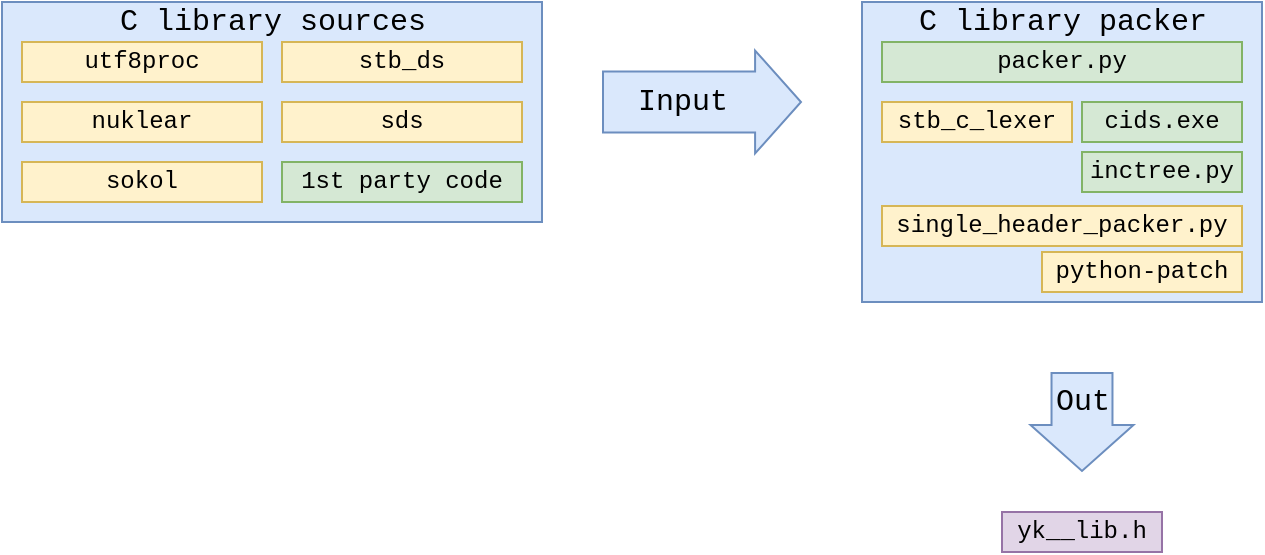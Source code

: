 <mxfile version="16.1.2" type="device"><diagram id="ofDp9blmWWBRYpKhytV4" name="Page-1"><mxGraphModel dx="1591" dy="922" grid="1" gridSize="10" guides="1" tooltips="1" connect="1" arrows="1" fold="1" page="1" pageScale="1" pageWidth="827" pageHeight="1169" math="0" shadow="0"><root><mxCell id="0"/><mxCell id="1" parent="0"/><mxCell id="70-6FRPX40fHreuvuvBI-17" value="" style="rounded=0;whiteSpace=wrap;html=1;fontFamily=Courier New;fontSize=15;fillColor=#dae8fc;strokeColor=#6c8ebf;" vertex="1" parent="1"><mxGeometry x="100" y="160" width="270" height="110" as="geometry"/></mxCell><mxCell id="70-6FRPX40fHreuvuvBI-9" value="" style="rounded=0;whiteSpace=wrap;html=1;fontFamily=Courier New;fillColor=#dae8fc;strokeColor=#6c8ebf;" vertex="1" parent="1"><mxGeometry x="530" y="160" width="200" height="150" as="geometry"/></mxCell><mxCell id="70-6FRPX40fHreuvuvBI-4" value="stb_ds" style="rounded=0;whiteSpace=wrap;html=1;fontFamily=Courier New;fillColor=#fff2cc;strokeColor=#d6b656;" vertex="1" parent="1"><mxGeometry x="240" y="180" width="120" height="20" as="geometry"/></mxCell><mxCell id="70-6FRPX40fHreuvuvBI-6" value="cids.exe" style="rounded=0;whiteSpace=wrap;html=1;fontFamily=Courier New;fillColor=#d5e8d4;strokeColor=#82b366;" vertex="1" parent="1"><mxGeometry x="640" y="210" width="80" height="20" as="geometry"/></mxCell><mxCell id="70-6FRPX40fHreuvuvBI-7" value="packer.py" style="rounded=0;whiteSpace=wrap;html=1;fontFamily=Courier New;fillColor=#d5e8d4;strokeColor=#82b366;" vertex="1" parent="1"><mxGeometry x="540" y="180" width="180" height="20" as="geometry"/></mxCell><mxCell id="70-6FRPX40fHreuvuvBI-8" value="inctree.py" style="rounded=0;whiteSpace=wrap;html=1;fontFamily=Courier New;fillColor=#d5e8d4;strokeColor=#82b366;" vertex="1" parent="1"><mxGeometry x="640" y="235" width="80" height="20" as="geometry"/></mxCell><mxCell id="70-6FRPX40fHreuvuvBI-10" value="&lt;span style=&quot;font-size: 15px;&quot;&gt;&lt;span style=&quot;font-size: 15px;&quot;&gt;C library packer&lt;/span&gt;&lt;/span&gt;" style="text;html=1;align=center;verticalAlign=middle;resizable=0;points=[];autosize=1;strokeColor=none;fillColor=none;fontFamily=Courier New;fontStyle=0;fontSize=15;rounded=0;" vertex="1" parent="1"><mxGeometry x="550" y="160" width="160" height="20" as="geometry"/></mxCell><mxCell id="70-6FRPX40fHreuvuvBI-11" value="utf8proc" style="rounded=0;whiteSpace=wrap;html=1;fontFamily=Courier New;fillColor=#fff2cc;strokeColor=#d6b656;" vertex="1" parent="1"><mxGeometry x="110" y="180" width="120" height="20" as="geometry"/></mxCell><mxCell id="70-6FRPX40fHreuvuvBI-12" value="nuklear" style="rounded=0;whiteSpace=wrap;html=1;fontFamily=Courier New;fillColor=#fff2cc;strokeColor=#d6b656;" vertex="1" parent="1"><mxGeometry x="110" y="210" width="120" height="20" as="geometry"/></mxCell><mxCell id="70-6FRPX40fHreuvuvBI-16" value="" style="shape=flexArrow;endArrow=classic;html=1;fontFamily=Courier New;fontSize=15;fillColor=#dae8fc;strokeColor=#6c8ebf;width=30.476;endSize=7.319;rounded=0;" edge="1" parent="1"><mxGeometry width="50" height="50" relative="1" as="geometry"><mxPoint x="400" y="210" as="sourcePoint"/><mxPoint x="500" y="210" as="targetPoint"/></mxGeometry></mxCell><mxCell id="70-6FRPX40fHreuvuvBI-22" value="Input" style="edgeLabel;html=1;align=center;verticalAlign=middle;resizable=0;points=[];fontSize=15;fontFamily=Courier New;labelBackgroundColor=none;rounded=0;" vertex="1" connectable="0" parent="70-6FRPX40fHreuvuvBI-16"><mxGeometry x="-0.21" y="-5" relative="1" as="geometry"><mxPoint y="-5" as="offset"/></mxGeometry></mxCell><mxCell id="70-6FRPX40fHreuvuvBI-18" value="&lt;span style=&quot;font-size: 15px&quot;&gt;&lt;span style=&quot;font-size: 15px&quot;&gt;C library sources&lt;/span&gt;&lt;/span&gt;" style="text;html=1;align=center;verticalAlign=middle;resizable=0;points=[];autosize=1;strokeColor=none;fillColor=none;fontFamily=Courier New;fontStyle=0;fontSize=15;rounded=0;" vertex="1" parent="1"><mxGeometry x="150" y="160" width="170" height="20" as="geometry"/></mxCell><mxCell id="70-6FRPX40fHreuvuvBI-19" value="single_header_packer.py" style="rounded=0;whiteSpace=wrap;html=1;fontFamily=Courier New;fillColor=#fff2cc;strokeColor=#d6b656;" vertex="1" parent="1"><mxGeometry x="540" y="262" width="180" height="20" as="geometry"/></mxCell><mxCell id="70-6FRPX40fHreuvuvBI-20" value="stb_c_lexer" style="rounded=0;whiteSpace=wrap;html=1;fontFamily=Courier New;fillColor=#fff2cc;strokeColor=#d6b656;" vertex="1" parent="1"><mxGeometry x="540" y="210" width="95" height="20" as="geometry"/></mxCell><mxCell id="70-6FRPX40fHreuvuvBI-21" value="python-patch" style="rounded=0;whiteSpace=wrap;html=1;fontFamily=Courier New;fillColor=#fff2cc;strokeColor=#d6b656;" vertex="1" parent="1"><mxGeometry x="620" y="285" width="100" height="20" as="geometry"/></mxCell><mxCell id="70-6FRPX40fHreuvuvBI-23" value="yk__lib.h" style="rounded=0;whiteSpace=wrap;html=1;fontFamily=Courier New;fillColor=#e1d5e7;strokeColor=#9673a6;" vertex="1" parent="1"><mxGeometry x="600" y="415" width="80" height="20" as="geometry"/></mxCell><mxCell id="70-6FRPX40fHreuvuvBI-24" value="" style="shape=flexArrow;endArrow=classic;html=1;fontFamily=Courier New;fontSize=15;fillColor=#dae8fc;strokeColor=#6c8ebf;width=30.476;endSize=7.319;rounded=0;" edge="1" parent="1"><mxGeometry width="50" height="50" relative="1" as="geometry"><mxPoint x="640" y="345" as="sourcePoint"/><mxPoint x="640" y="395" as="targetPoint"/></mxGeometry></mxCell><mxCell id="70-6FRPX40fHreuvuvBI-25" value="Out" style="edgeLabel;html=1;align=center;verticalAlign=middle;resizable=0;points=[];fontSize=15;fontFamily=Courier New;labelBackgroundColor=none;rounded=0;" vertex="1" connectable="0" parent="70-6FRPX40fHreuvuvBI-24"><mxGeometry x="-0.21" y="-5" relative="1" as="geometry"><mxPoint x="5" y="-5" as="offset"/></mxGeometry></mxCell><mxCell id="70-6FRPX40fHreuvuvBI-29" value="sds" style="rounded=0;whiteSpace=wrap;html=1;fontFamily=Courier New;fillColor=#fff2cc;strokeColor=#d6b656;" vertex="1" parent="1"><mxGeometry x="240" y="210" width="120" height="20" as="geometry"/></mxCell><mxCell id="70-6FRPX40fHreuvuvBI-30" value="1st party code" style="rounded=0;whiteSpace=wrap;html=1;fontFamily=Courier New;fillColor=#d5e8d4;strokeColor=#82b366;" vertex="1" parent="1"><mxGeometry x="240" y="240" width="120" height="20" as="geometry"/></mxCell><mxCell id="70-6FRPX40fHreuvuvBI-31" value="sokol" style="rounded=0;whiteSpace=wrap;html=1;fontFamily=Courier New;fillColor=#fff2cc;strokeColor=#d6b656;" vertex="1" parent="1"><mxGeometry x="110" y="240" width="120" height="20" as="geometry"/></mxCell></root></mxGraphModel></diagram></mxfile>
